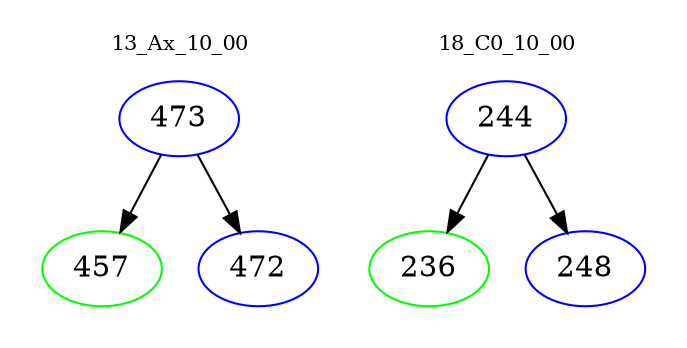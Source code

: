 digraph{
subgraph cluster_0 {
color = white
label = "13_Ax_10_00";
fontsize=10;
T0_473 [label="473", color="blue"]
T0_473 -> T0_457 [color="black"]
T0_457 [label="457", color="green"]
T0_473 -> T0_472 [color="black"]
T0_472 [label="472", color="blue"]
}
subgraph cluster_1 {
color = white
label = "18_C0_10_00";
fontsize=10;
T1_244 [label="244", color="blue"]
T1_244 -> T1_236 [color="black"]
T1_236 [label="236", color="green"]
T1_244 -> T1_248 [color="black"]
T1_248 [label="248", color="blue"]
}
}
